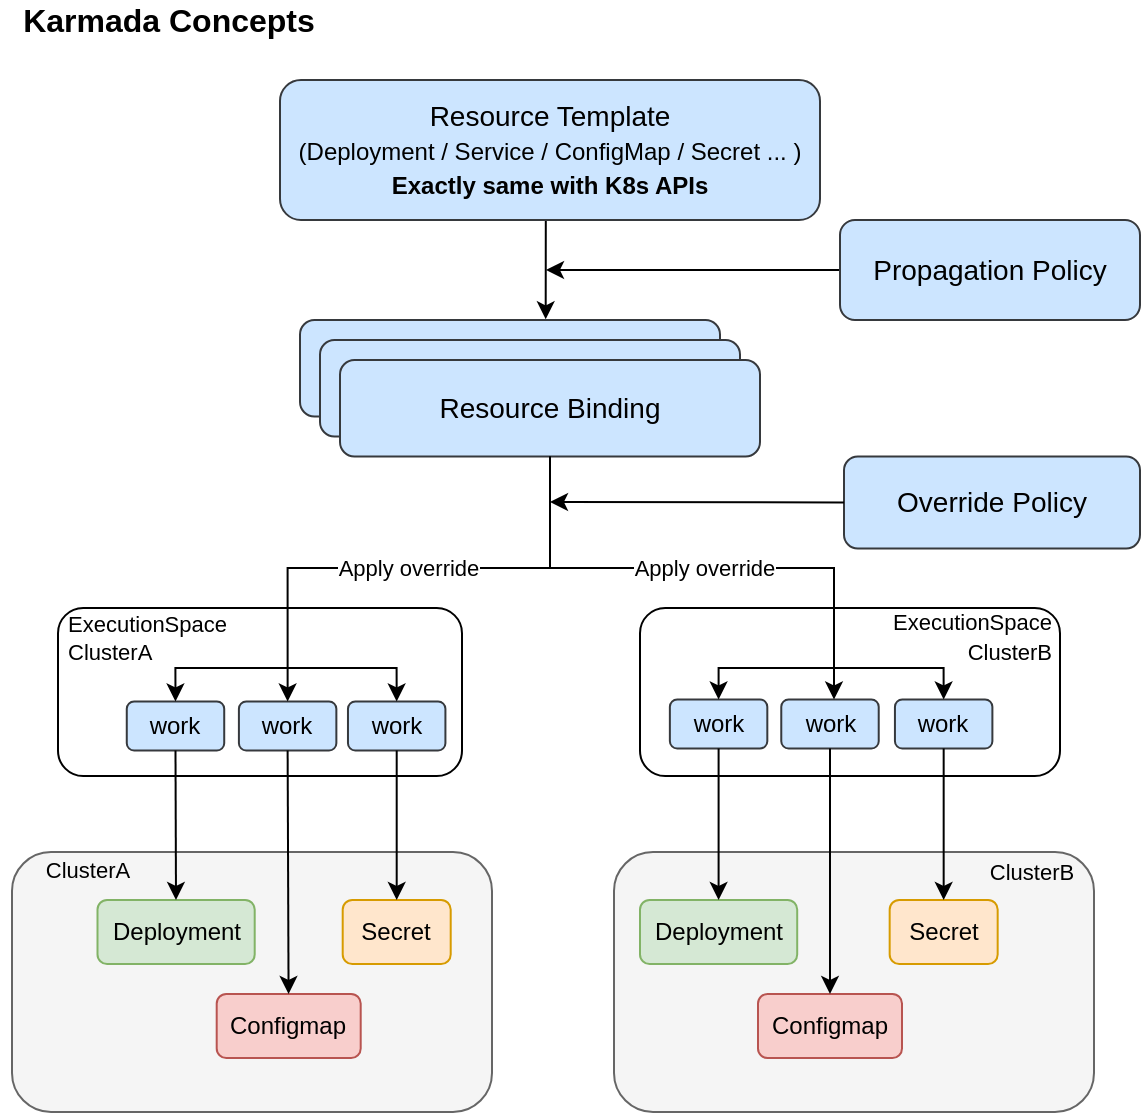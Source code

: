 <mxfile version="24.5.1" type="device" pages="2">
  <diagram id="nfTdDzQuKhqe11trQOSV" name="Page-1">
    <mxGraphModel dx="1434" dy="823" grid="1" gridSize="14" guides="1" tooltips="1" connect="1" arrows="1" fold="1" page="1" pageScale="1" pageWidth="827" pageHeight="1169" math="0" shadow="0">
      <root>
        <mxCell id="0" />
        <mxCell id="1" parent="0" />
        <mxCell id="lyJPuwdB8g_IwmMj8Tjh-1" style="edgeStyle=orthogonalEdgeStyle;rounded=0;orthogonalLoop=1;jettySize=auto;html=1;entryX=0.585;entryY=-0.007;entryDx=0;entryDy=0;fontSize=14;exitX=0.5;exitY=1;exitDx=0;exitDy=0;entryPerimeter=0;" parent="1" source="lyJPuwdB8g_IwmMj8Tjh-39" target="lyJPuwdB8g_IwmMj8Tjh-4" edge="1">
          <mxGeometry relative="1" as="geometry">
            <mxPoint x="247" y="208.13" as="sourcePoint" />
            <Array as="points">
              <mxPoint x="393" y="160" />
            </Array>
          </mxGeometry>
        </mxCell>
        <mxCell id="lyJPuwdB8g_IwmMj8Tjh-2" value="&lt;font style=&quot;font-size: 16px&quot;&gt;&lt;b&gt;Karmada Concepts&lt;/b&gt;&lt;/font&gt;" style="text;html=1;strokeColor=none;fillColor=none;align=center;verticalAlign=middle;whiteSpace=wrap;rounded=0;" parent="1" vertex="1">
          <mxGeometry x="120" y="50" width="169" height="20" as="geometry" />
        </mxCell>
        <mxCell id="lyJPuwdB8g_IwmMj8Tjh-3" value="" style="group;labelBackgroundColor=#66CC00;rounded=1;" parent="1" vertex="1" connectable="0">
          <mxGeometry x="270" y="210" width="230" height="68.25" as="geometry" />
        </mxCell>
        <mxCell id="lyJPuwdB8g_IwmMj8Tjh-4" value="Propagation Policy" style="rounded=1;whiteSpace=wrap;html=1;fillColor=#cce5ff;strokeColor=#36393d;" parent="lyJPuwdB8g_IwmMj8Tjh-3" vertex="1">
          <mxGeometry width="210" height="48.25" as="geometry" />
        </mxCell>
        <mxCell id="lyJPuwdB8g_IwmMj8Tjh-5" value="Propagation Policy" style="rounded=1;whiteSpace=wrap;html=1;fillColor=#cce5ff;strokeColor=#36393d;" parent="lyJPuwdB8g_IwmMj8Tjh-3" vertex="1">
          <mxGeometry x="10" y="10" width="210" height="48.25" as="geometry" />
        </mxCell>
        <mxCell id="lyJPuwdB8g_IwmMj8Tjh-6" value="&lt;font style=&quot;font-size: 14px&quot;&gt;Resource Binding&lt;/font&gt;" style="rounded=1;whiteSpace=wrap;html=1;fillColor=#cce5ff;strokeColor=#36393d;" parent="lyJPuwdB8g_IwmMj8Tjh-3" vertex="1">
          <mxGeometry x="20" y="20" width="210" height="48.25" as="geometry" />
        </mxCell>
        <mxCell id="lyJPuwdB8g_IwmMj8Tjh-39" value="Resource Template&lt;br&gt;&lt;font style=&quot;font-size: 12px&quot;&gt;(Deployment / Service / ConfigMap / Secret ... )&lt;br&gt;&lt;b&gt;Exactly same with K8s APIs&lt;/b&gt;&lt;br&gt;&lt;/font&gt;" style="rounded=1;whiteSpace=wrap;html=1;fillColor=#cce5ff;strokeColor=#36393d;fontSize=14;" parent="1" vertex="1">
          <mxGeometry x="260" y="90" width="270" height="70" as="geometry" />
        </mxCell>
        <mxCell id="lyJPuwdB8g_IwmMj8Tjh-42" value="&lt;font style=&quot;font-size: 14px&quot;&gt;Override Policy&lt;/font&gt;" style="rounded=1;whiteSpace=wrap;html=1;fillColor=#cce5ff;strokeColor=#36393d;" parent="1" vertex="1">
          <mxGeometry x="542" y="278.25" width="148" height="46" as="geometry" />
        </mxCell>
        <mxCell id="lyJPuwdB8g_IwmMj8Tjh-43" value="" style="endArrow=none;html=1;entryX=0;entryY=0.5;entryDx=0;entryDy=0;startArrow=classic;startFill=1;" parent="1" target="lyJPuwdB8g_IwmMj8Tjh-42" edge="1">
          <mxGeometry width="50" height="50" relative="1" as="geometry">
            <mxPoint x="395" y="301" as="sourcePoint" />
            <mxPoint x="527" y="302.25" as="targetPoint" />
          </mxGeometry>
        </mxCell>
        <mxCell id="lyJPuwdB8g_IwmMj8Tjh-44" value="" style="endArrow=none;html=1;entryX=0;entryY=0.5;entryDx=0;entryDy=0;startArrow=classic;startFill=1;" parent="1" target="lyJPuwdB8g_IwmMj8Tjh-45" edge="1">
          <mxGeometry width="50" height="50" relative="1" as="geometry">
            <mxPoint x="393" y="185.0" as="sourcePoint" />
            <mxPoint x="535" y="185" as="targetPoint" />
          </mxGeometry>
        </mxCell>
        <mxCell id="lyJPuwdB8g_IwmMj8Tjh-45" value="Propagation Policy" style="rounded=1;whiteSpace=wrap;html=1;fillColor=#cce5ff;strokeColor=#36393d;fontSize=14;" parent="1" vertex="1">
          <mxGeometry x="540" y="160" width="150" height="50" as="geometry" />
        </mxCell>
        <mxCell id="En_39gy8eqksoKSCtPnO-2" value="" style="group" parent="1" vertex="1" connectable="0">
          <mxGeometry x="427" y="476" width="240" height="130" as="geometry" />
        </mxCell>
        <mxCell id="lyJPuwdB8g_IwmMj8Tjh-25" value="" style="rounded=1;whiteSpace=wrap;html=1;fillColor=#f5f5f5;strokeColor=#666666;fontColor=#333333;verticalAlign=bottom;" parent="En_39gy8eqksoKSCtPnO-2" vertex="1">
          <mxGeometry width="240" height="130" as="geometry" />
        </mxCell>
        <mxCell id="lyJPuwdB8g_IwmMj8Tjh-26" value="&lt;span style=&quot;font-size: 11px;&quot;&gt;&lt;font style=&quot;font-size: 11px;&quot;&gt;ClusterB&lt;/font&gt;&lt;/span&gt;" style="text;html=1;strokeColor=none;fillColor=none;align=center;verticalAlign=middle;whiteSpace=wrap;rounded=0;fontStyle=0;fontSize=11;container=0;" parent="En_39gy8eqksoKSCtPnO-2" vertex="1">
          <mxGeometry x="181" width="56" height="20" as="geometry" />
        </mxCell>
        <mxCell id="lyJPuwdB8g_IwmMj8Tjh-27" value="Deployment" style="rounded=1;whiteSpace=wrap;html=1;fillColor=#d5e8d4;strokeColor=#82b366;" parent="En_39gy8eqksoKSCtPnO-2" vertex="1">
          <mxGeometry x="13.0" y="24" width="78.6" height="32" as="geometry" />
        </mxCell>
        <mxCell id="lyJPuwdB8g_IwmMj8Tjh-28" value="Secret" style="rounded=1;whiteSpace=wrap;html=1;fillColor=#ffe6cc;strokeColor=#d79b00;" parent="En_39gy8eqksoKSCtPnO-2" vertex="1">
          <mxGeometry x="137.836" y="24" width="54" height="32" as="geometry" />
        </mxCell>
        <mxCell id="lyJPuwdB8g_IwmMj8Tjh-29" value="Configmap" style="rounded=1;whiteSpace=wrap;html=1;fillColor=#f8cecc;strokeColor=#b85450;" parent="En_39gy8eqksoKSCtPnO-2" vertex="1">
          <mxGeometry x="72" y="71" width="72" height="32" as="geometry" />
        </mxCell>
        <mxCell id="En_39gy8eqksoKSCtPnO-3" value="" style="group;rounded=1;" parent="1" vertex="1" connectable="0">
          <mxGeometry x="126" y="475" width="240" height="131" as="geometry" />
        </mxCell>
        <mxCell id="lyJPuwdB8g_IwmMj8Tjh-8" value="" style="rounded=1;whiteSpace=wrap;html=1;fillColor=#f5f5f5;strokeColor=#666666;fontColor=#333333;verticalAlign=bottom;fontStyle=1" parent="En_39gy8eqksoKSCtPnO-3" vertex="1">
          <mxGeometry y="1" width="240" height="130" as="geometry" />
        </mxCell>
        <mxCell id="lyJPuwdB8g_IwmMj8Tjh-9" value="&lt;span style=&quot;font-size: 11px;&quot;&gt;&lt;font style=&quot;font-size: 11px;&quot;&gt;ClusterA&lt;/font&gt;&lt;/span&gt;" style="text;html=1;strokeColor=none;fillColor=none;align=center;verticalAlign=middle;whiteSpace=wrap;rounded=0;fontStyle=0;fontSize=11;" parent="En_39gy8eqksoKSCtPnO-3" vertex="1">
          <mxGeometry x="10.0" width="56" height="20" as="geometry" />
        </mxCell>
        <mxCell id="lyJPuwdB8g_IwmMj8Tjh-10" value="Deployment" style="rounded=1;whiteSpace=wrap;html=1;fillColor=#d5e8d4;strokeColor=#82b366;" parent="En_39gy8eqksoKSCtPnO-3" vertex="1">
          <mxGeometry x="42.75" y="25" width="78.6" height="32" as="geometry" />
        </mxCell>
        <mxCell id="lyJPuwdB8g_IwmMj8Tjh-11" value="Secret" style="rounded=1;whiteSpace=wrap;html=1;fillColor=#ffe6cc;strokeColor=#d79b00;" parent="En_39gy8eqksoKSCtPnO-3" vertex="1">
          <mxGeometry x="165.35" y="25" width="54" height="32" as="geometry" />
        </mxCell>
        <mxCell id="lyJPuwdB8g_IwmMj8Tjh-12" value="Configmap" style="rounded=1;whiteSpace=wrap;html=1;fillColor=#f8cecc;strokeColor=#b85450;" parent="En_39gy8eqksoKSCtPnO-3" vertex="1">
          <mxGeometry x="102.35" y="72" width="72" height="32" as="geometry" />
        </mxCell>
        <mxCell id="En_39gy8eqksoKSCtPnO-4" value="" style="group;rounded=1;" parent="1" vertex="1" connectable="0">
          <mxGeometry x="149" y="354" width="202" height="84" as="geometry" />
        </mxCell>
        <mxCell id="lyJPuwdB8g_IwmMj8Tjh-13" value="&lt;br&gt;" style="rounded=1;whiteSpace=wrap;html=1;" parent="En_39gy8eqksoKSCtPnO-4" vertex="1">
          <mxGeometry width="202" height="84" as="geometry" />
        </mxCell>
        <mxCell id="lyJPuwdB8g_IwmMj8Tjh-15" value="ExecutionSpace&lt;br style=&quot;font-size: 11px;&quot;&gt;ClusterA" style="text;html=1;strokeColor=none;fillColor=none;align=left;verticalAlign=middle;whiteSpace=wrap;rounded=0;fontSize=11;" parent="En_39gy8eqksoKSCtPnO-4" vertex="1">
          <mxGeometry x="3.35" width="90" height="30" as="geometry" />
        </mxCell>
        <mxCell id="lyJPuwdB8g_IwmMj8Tjh-16" value="work" style="rounded=1;whiteSpace=wrap;html=1;fillColor=#cce5ff;strokeColor=#36393d;" parent="En_39gy8eqksoKSCtPnO-4" vertex="1">
          <mxGeometry x="34.383" y="46.75" width="48.727" height="24.5" as="geometry" />
        </mxCell>
        <mxCell id="lyJPuwdB8g_IwmMj8Tjh-17" value="work" style="rounded=1;whiteSpace=wrap;html=1;fillColor=#cce5ff;strokeColor=#36393d;" parent="En_39gy8eqksoKSCtPnO-4" vertex="1">
          <mxGeometry x="90.454" y="46.75" width="48.727" height="24.5" as="geometry" />
        </mxCell>
        <mxCell id="lyJPuwdB8g_IwmMj8Tjh-18" value="work" style="rounded=1;whiteSpace=wrap;html=1;fillColor=#cce5ff;strokeColor=#36393d;" parent="En_39gy8eqksoKSCtPnO-4" vertex="1">
          <mxGeometry x="144.986" y="46.75" width="48.727" height="24.5" as="geometry" />
        </mxCell>
        <mxCell id="lyJPuwdB8g_IwmMj8Tjh-14" style="edgeStyle=orthogonalEdgeStyle;rounded=0;orthogonalLoop=1;jettySize=auto;html=1;entryX=0.5;entryY=0;entryDx=0;entryDy=0;fontSize=11;exitX=0.5;exitY=0;exitDx=0;exitDy=0;startArrow=classic;startFill=1;" parent="En_39gy8eqksoKSCtPnO-4" source="lyJPuwdB8g_IwmMj8Tjh-16" target="lyJPuwdB8g_IwmMj8Tjh-18" edge="1">
          <mxGeometry x="-23" as="geometry">
            <mxPoint x="116" y="27" as="sourcePoint" />
            <Array as="points">
              <mxPoint x="59" y="30" />
              <mxPoint x="170" y="30" />
            </Array>
          </mxGeometry>
        </mxCell>
        <mxCell id="lyJPuwdB8g_IwmMj8Tjh-22" value="" style="endArrow=classic;html=1;fontSize=11;exitX=0.5;exitY=1;exitDx=0;exitDy=0;entryX=0.5;entryY=0;entryDx=0;entryDy=0;edgeStyle=orthogonalEdgeStyle;rounded=0;" parent="1" source="lyJPuwdB8g_IwmMj8Tjh-6" target="lyJPuwdB8g_IwmMj8Tjh-17" edge="1">
          <mxGeometry relative="1" as="geometry">
            <mxPoint x="360" y="324" as="sourcePoint" />
            <mxPoint x="460" y="324" as="targetPoint" />
            <Array as="points">
              <mxPoint x="395" y="334" />
              <mxPoint x="264" y="334" />
            </Array>
          </mxGeometry>
        </mxCell>
        <mxCell id="lyJPuwdB8g_IwmMj8Tjh-23" value="Apply override" style="edgeLabel;resizable=0;html=1;align=center;verticalAlign=middle;" parent="lyJPuwdB8g_IwmMj8Tjh-22" connectable="0" vertex="1">
          <mxGeometry relative="1" as="geometry" />
        </mxCell>
        <mxCell id="En_39gy8eqksoKSCtPnO-5" value="" style="group" parent="1" vertex="1" connectable="0">
          <mxGeometry x="440" y="354" width="210" height="84" as="geometry" />
        </mxCell>
        <mxCell id="lyJPuwdB8g_IwmMj8Tjh-30" value="&lt;br&gt;" style="rounded=1;whiteSpace=wrap;html=1;container=0;" parent="En_39gy8eqksoKSCtPnO-5" vertex="1">
          <mxGeometry width="210" height="84" as="geometry" />
        </mxCell>
        <mxCell id="lyJPuwdB8g_IwmMj8Tjh-31" value="&lt;font style=&quot;font-size: 11px&quot;&gt;ExecutionSpace&lt;br style=&quot;font-size: 11px&quot;&gt;ClusterB&lt;/font&gt;" style="text;html=1;strokeColor=none;fillColor=none;align=right;verticalAlign=middle;whiteSpace=wrap;rounded=0;container=0;" parent="En_39gy8eqksoKSCtPnO-5" vertex="1">
          <mxGeometry x="51.28" y="1" width="156.72" height="25" as="geometry" />
        </mxCell>
        <mxCell id="lyJPuwdB8g_IwmMj8Tjh-32" value="work" style="rounded=1;whiteSpace=wrap;html=1;fillColor=#cce5ff;strokeColor=#36393d;container=0;verticalAlign=middle;" parent="En_39gy8eqksoKSCtPnO-5" vertex="1">
          <mxGeometry x="14.936" y="45.75" width="48.727" height="24.5" as="geometry" />
        </mxCell>
        <mxCell id="lyJPuwdB8g_IwmMj8Tjh-33" value="work" style="rounded=1;whiteSpace=wrap;html=1;fillColor=#cce5ff;strokeColor=#36393d;container=0;verticalAlign=middle;" parent="En_39gy8eqksoKSCtPnO-5" vertex="1">
          <mxGeometry x="70.636" y="45.75" width="48.727" height="24.5" as="geometry" />
        </mxCell>
        <mxCell id="lyJPuwdB8g_IwmMj8Tjh-34" value="work" style="rounded=1;whiteSpace=wrap;html=1;fillColor=#cce5ff;strokeColor=#36393d;container=0;verticalAlign=middle;" parent="En_39gy8eqksoKSCtPnO-5" vertex="1">
          <mxGeometry x="127.472" y="45.75" width="48.727" height="24.5" as="geometry" />
        </mxCell>
        <mxCell id="lyJPuwdB8g_IwmMj8Tjh-35" value="" style="endArrow=classic;startArrow=classic;html=1;fontSize=11;entryX=0.5;entryY=0;entryDx=0;entryDy=0;exitX=0.5;exitY=0;exitDx=0;exitDy=0;edgeStyle=orthogonalEdgeStyle;rounded=0;" parent="En_39gy8eqksoKSCtPnO-5" source="lyJPuwdB8g_IwmMj8Tjh-32" target="lyJPuwdB8g_IwmMj8Tjh-34" edge="1">
          <mxGeometry x="-10" width="50" height="50" as="geometry">
            <mxPoint x="-190" y="-40" as="sourcePoint" />
            <mxPoint x="-140" y="-90" as="targetPoint" />
            <Array as="points">
              <mxPoint x="39" y="30" />
              <mxPoint x="152" y="30" />
            </Array>
          </mxGeometry>
        </mxCell>
        <mxCell id="lyJPuwdB8g_IwmMj8Tjh-40" value="" style="endArrow=classic;html=1;fontSize=11;edgeStyle=orthogonalEdgeStyle;rounded=0;exitX=0.5;exitY=1;exitDx=0;exitDy=0;" parent="1" source="lyJPuwdB8g_IwmMj8Tjh-6" target="lyJPuwdB8g_IwmMj8Tjh-33" edge="1">
          <mxGeometry relative="1" as="geometry">
            <mxPoint x="400" y="314" as="sourcePoint" />
            <mxPoint x="257.818" y="410.75" as="targetPoint" />
            <Array as="points">
              <mxPoint x="395" y="334" />
              <mxPoint x="537" y="334" />
            </Array>
          </mxGeometry>
        </mxCell>
        <mxCell id="lyJPuwdB8g_IwmMj8Tjh-41" value="Apply override" style="edgeLabel;resizable=0;html=1;align=center;verticalAlign=middle;" parent="lyJPuwdB8g_IwmMj8Tjh-40" connectable="0" vertex="1">
          <mxGeometry relative="1" as="geometry" />
        </mxCell>
        <mxCell id="lyJPuwdB8g_IwmMj8Tjh-36" value="" style="endArrow=classic;html=1;exitX=0.5;exitY=1;exitDx=0;exitDy=0;" parent="1" source="lyJPuwdB8g_IwmMj8Tjh-33" target="lyJPuwdB8g_IwmMj8Tjh-29" edge="1">
          <mxGeometry x="919.455" y="898" width="50" height="50" as="geometry">
            <mxPoint x="446" y="459" as="sourcePoint" />
            <mxPoint x="496" y="409" as="targetPoint" />
          </mxGeometry>
        </mxCell>
        <mxCell id="lyJPuwdB8g_IwmMj8Tjh-37" value="" style="endArrow=classic;html=1;exitX=0.5;exitY=1;exitDx=0;exitDy=0;entryX=0.5;entryY=0;entryDx=0;entryDy=0;" parent="1" source="lyJPuwdB8g_IwmMj8Tjh-34" target="lyJPuwdB8g_IwmMj8Tjh-28" edge="1">
          <mxGeometry x="919.455" y="898" width="50" height="50" as="geometry">
            <mxPoint x="446" y="459" as="sourcePoint" />
            <mxPoint x="496" y="409" as="targetPoint" />
          </mxGeometry>
        </mxCell>
        <mxCell id="lyJPuwdB8g_IwmMj8Tjh-38" value="" style="endArrow=classic;html=1;entryX=0.5;entryY=0;entryDx=0;entryDy=0;exitX=0.5;exitY=1;exitDx=0;exitDy=0;" parent="1" source="lyJPuwdB8g_IwmMj8Tjh-32" target="lyJPuwdB8g_IwmMj8Tjh-27" edge="1">
          <mxGeometry x="919.455" y="898" width="50" height="50" as="geometry">
            <mxPoint x="479" y="462" as="sourcePoint" />
            <mxPoint x="486" y="476" as="targetPoint" />
          </mxGeometry>
        </mxCell>
        <mxCell id="lyJPuwdB8g_IwmMj8Tjh-19" value="" style="endArrow=classic;html=1;exitX=0.5;exitY=1;exitDx=0;exitDy=0;" parent="1" source="lyJPuwdB8g_IwmMj8Tjh-18" target="lyJPuwdB8g_IwmMj8Tjh-11" edge="1">
          <mxGeometry x="126" y="354" width="50" height="50" as="geometry">
            <mxPoint x="363.35" y="460" as="sourcePoint" />
            <mxPoint x="413.35" y="410" as="targetPoint" />
          </mxGeometry>
        </mxCell>
        <mxCell id="lyJPuwdB8g_IwmMj8Tjh-20" value="" style="endArrow=classic;html=1;exitX=0.5;exitY=1;exitDx=0;exitDy=0;" parent="1" source="lyJPuwdB8g_IwmMj8Tjh-17" target="lyJPuwdB8g_IwmMj8Tjh-12" edge="1">
          <mxGeometry x="126" y="354" width="50" height="50" as="geometry">
            <mxPoint x="363.35" y="460" as="sourcePoint" />
            <mxPoint x="413.35" y="410" as="targetPoint" />
          </mxGeometry>
        </mxCell>
        <mxCell id="lyJPuwdB8g_IwmMj8Tjh-21" value="" style="endArrow=classic;html=1;exitX=0.5;exitY=1;exitDx=0;exitDy=0;" parent="1" source="lyJPuwdB8g_IwmMj8Tjh-16" target="lyJPuwdB8g_IwmMj8Tjh-10" edge="1">
          <mxGeometry x="126" y="354" width="50" height="50" as="geometry">
            <mxPoint x="195.35" y="488" as="sourcePoint" />
            <mxPoint x="245.35" y="438" as="targetPoint" />
          </mxGeometry>
        </mxCell>
      </root>
    </mxGraphModel>
  </diagram>
  <diagram id="PsyAT6FhDDzftVkndLw7" name="Page-2">
    <mxGraphModel dx="1422" dy="846" grid="1" gridSize="10" guides="1" tooltips="1" connect="1" arrows="1" fold="1" page="1" pageScale="1" pageWidth="827" pageHeight="1169" math="0" shadow="0">
      <root>
        <mxCell id="vmW0C5vPYrDvOBtsV9mp-0" />
        <mxCell id="vmW0C5vPYrDvOBtsV9mp-1" parent="vmW0C5vPYrDvOBtsV9mp-0" />
        <mxCell id="2PO26OI7csFT68rK5z-M-0" style="edgeStyle=orthogonalEdgeStyle;rounded=0;orthogonalLoop=1;jettySize=auto;html=1;entryX=0.5;entryY=0;entryDx=0;entryDy=0;fontSize=14;" parent="vmW0C5vPYrDvOBtsV9mp-1" source="2PO26OI7csFT68rK5z-M-1" target="2PO26OI7csFT68rK5z-M-5" edge="1">
          <mxGeometry relative="1" as="geometry">
            <Array as="points">
              <mxPoint x="545" y="224" />
              <mxPoint x="375" y="224" />
            </Array>
          </mxGeometry>
        </mxCell>
        <mxCell id="2PO26OI7csFT68rK5z-M-1" value="Propagation Policy" style="rounded=0;whiteSpace=wrap;html=1;fillColor=#cce5ff;strokeColor=#36393d;fontSize=14;" parent="vmW0C5vPYrDvOBtsV9mp-1" vertex="1">
          <mxGeometry x="440" y="134" width="210" height="70" as="geometry" />
        </mxCell>
        <mxCell id="2PO26OI7csFT68rK5z-M-2" style="edgeStyle=orthogonalEdgeStyle;rounded=0;orthogonalLoop=1;jettySize=auto;html=1;entryX=0.5;entryY=0;entryDx=0;entryDy=0;fontSize=14;" parent="vmW0C5vPYrDvOBtsV9mp-1" target="2PO26OI7csFT68rK5z-M-5" edge="1">
          <mxGeometry relative="1" as="geometry">
            <mxPoint x="247" y="208.13" as="sourcePoint" />
            <Array as="points">
              <mxPoint x="247" y="224" />
              <mxPoint x="375" y="224" />
            </Array>
          </mxGeometry>
        </mxCell>
        <mxCell id="2PO26OI7csFT68rK5z-M-3" value="&lt;font style=&quot;font-size: 16px&quot;&gt;&lt;b&gt;Karmada Resources&lt;/b&gt;&lt;/font&gt;" style="text;html=1;strokeColor=none;fillColor=none;align=center;verticalAlign=middle;whiteSpace=wrap;rounded=0;" parent="vmW0C5vPYrDvOBtsV9mp-1" vertex="1">
          <mxGeometry x="110" y="84" width="169" height="20" as="geometry" />
        </mxCell>
        <mxCell id="2PO26OI7csFT68rK5z-M-4" value="" style="group;labelBackgroundColor=#66CC00;" parent="vmW0C5vPYrDvOBtsV9mp-1" vertex="1" connectable="0">
          <mxGeometry x="270" y="244" width="230" height="68.25" as="geometry" />
        </mxCell>
        <mxCell id="2PO26OI7csFT68rK5z-M-5" value="Propagation Policy" style="rounded=0;whiteSpace=wrap;html=1;fillColor=#cce5ff;strokeColor=#36393d;" parent="2PO26OI7csFT68rK5z-M-4" vertex="1">
          <mxGeometry width="210" height="48.25" as="geometry" />
        </mxCell>
        <mxCell id="2PO26OI7csFT68rK5z-M-6" value="Propagation Policy" style="rounded=0;whiteSpace=wrap;html=1;fillColor=#cce5ff;strokeColor=#36393d;" parent="2PO26OI7csFT68rK5z-M-4" vertex="1">
          <mxGeometry x="10" y="10" width="210" height="48.25" as="geometry" />
        </mxCell>
        <mxCell id="2PO26OI7csFT68rK5z-M-7" value="Propagation Binding" style="rounded=0;whiteSpace=wrap;html=1;fillColor=#cce5ff;strokeColor=#36393d;" parent="2PO26OI7csFT68rK5z-M-4" vertex="1">
          <mxGeometry x="20" y="20" width="210" height="48.25" as="geometry" />
        </mxCell>
        <mxCell id="2PO26OI7csFT68rK5z-M-8" value="" style="group;rounded=0;align=right;verticalAlign=middle;" parent="vmW0C5vPYrDvOBtsV9mp-1" vertex="1" connectable="0">
          <mxGeometry x="110" y="354" width="240" height="259" as="geometry" />
        </mxCell>
        <mxCell id="2PO26OI7csFT68rK5z-M-9" value="" style="rounded=0;whiteSpace=wrap;html=1;fillColor=#f5f5f5;strokeColor=#666666;fontColor=#333333;verticalAlign=bottom;fontStyle=1" parent="2PO26OI7csFT68rK5z-M-8" vertex="1">
          <mxGeometry y="130" width="240" height="129" as="geometry" />
        </mxCell>
        <mxCell id="2PO26OI7csFT68rK5z-M-10" value="&lt;span style=&quot;font-size: 11px;&quot;&gt;&lt;font style=&quot;font-size: 11px;&quot;&gt;ClusterA&lt;/font&gt;&lt;/span&gt;" style="text;html=1;strokeColor=none;fillColor=none;align=center;verticalAlign=middle;whiteSpace=wrap;rounded=0;fontStyle=0;fontSize=11;" parent="2PO26OI7csFT68rK5z-M-8" vertex="1">
          <mxGeometry x="10.0" y="129" width="56" height="20" as="geometry" />
        </mxCell>
        <mxCell id="2PO26OI7csFT68rK5z-M-11" value="Deployment" style="rounded=0;whiteSpace=wrap;html=1;fillColor=#d5e8d4;strokeColor=#82b366;" parent="2PO26OI7csFT68rK5z-M-8" vertex="1">
          <mxGeometry x="42.75" y="154" width="78.6" height="32" as="geometry" />
        </mxCell>
        <mxCell id="2PO26OI7csFT68rK5z-M-12" value="Secret" style="rounded=0;whiteSpace=wrap;html=1;fillColor=#ffe6cc;strokeColor=#d79b00;" parent="2PO26OI7csFT68rK5z-M-8" vertex="1">
          <mxGeometry x="165.35" y="154" width="54" height="32" as="geometry" />
        </mxCell>
        <mxCell id="2PO26OI7csFT68rK5z-M-13" value="Configmap" style="rounded=0;whiteSpace=wrap;html=1;fillColor=#f8cecc;strokeColor=#b85450;" parent="2PO26OI7csFT68rK5z-M-8" vertex="1">
          <mxGeometry x="102.35" y="196" width="72" height="32" as="geometry" />
        </mxCell>
        <mxCell id="2PO26OI7csFT68rK5z-M-14" value="&lt;br&gt;" style="rounded=0;whiteSpace=wrap;html=1;" parent="2PO26OI7csFT68rK5z-M-8" vertex="1">
          <mxGeometry x="23" width="202" height="98" as="geometry" />
        </mxCell>
        <mxCell id="2PO26OI7csFT68rK5z-M-15" style="edgeStyle=orthogonalEdgeStyle;rounded=0;orthogonalLoop=1;jettySize=auto;html=1;entryX=0.5;entryY=0;entryDx=0;entryDy=0;fontSize=11;exitX=0.5;exitY=0;exitDx=0;exitDy=0;startArrow=classic;startFill=1;" parent="2PO26OI7csFT68rK5z-M-8" source="2PO26OI7csFT68rK5z-M-17" target="2PO26OI7csFT68rK5z-M-19" edge="1">
          <mxGeometry relative="1" as="geometry">
            <mxPoint x="139" y="27" as="sourcePoint" />
            <Array as="points">
              <mxPoint x="82" y="30" />
              <mxPoint x="193" y="30" />
            </Array>
          </mxGeometry>
        </mxCell>
        <mxCell id="2PO26OI7csFT68rK5z-M-16" value="ExecutionSpace&lt;br style=&quot;font-size: 11px;&quot;&gt;ClusterA" style="text;html=1;strokeColor=none;fillColor=none;align=left;verticalAlign=middle;whiteSpace=wrap;rounded=0;fontSize=11;" parent="2PO26OI7csFT68rK5z-M-8" vertex="1">
          <mxGeometry x="26.35" width="90" height="30" as="geometry" />
        </mxCell>
        <mxCell id="2PO26OI7csFT68rK5z-M-17" value="work" style="rounded=0;whiteSpace=wrap;html=1;fillColor=#cce5ff;strokeColor=#36393d;" parent="2PO26OI7csFT68rK5z-M-8" vertex="1">
          <mxGeometry x="57.383" y="46.75" width="48.727" height="24.5" as="geometry" />
        </mxCell>
        <mxCell id="2PO26OI7csFT68rK5z-M-18" value="work" style="rounded=0;whiteSpace=wrap;html=1;fillColor=#cce5ff;strokeColor=#36393d;" parent="2PO26OI7csFT68rK5z-M-8" vertex="1">
          <mxGeometry x="113.454" y="46.75" width="48.727" height="24.5" as="geometry" />
        </mxCell>
        <mxCell id="2PO26OI7csFT68rK5z-M-19" value="work" style="rounded=0;whiteSpace=wrap;html=1;fillColor=#cce5ff;strokeColor=#36393d;" parent="2PO26OI7csFT68rK5z-M-8" vertex="1">
          <mxGeometry x="167.986" y="46.75" width="48.727" height="24.5" as="geometry" />
        </mxCell>
        <mxCell id="2PO26OI7csFT68rK5z-M-20" value="" style="endArrow=classic;html=1;exitX=0.5;exitY=1;exitDx=0;exitDy=0;" parent="2PO26OI7csFT68rK5z-M-8" source="2PO26OI7csFT68rK5z-M-19" target="2PO26OI7csFT68rK5z-M-12" edge="1">
          <mxGeometry width="50" height="50" relative="1" as="geometry">
            <mxPoint x="237.35" y="106" as="sourcePoint" />
            <mxPoint x="287.35" y="56" as="targetPoint" />
          </mxGeometry>
        </mxCell>
        <mxCell id="2PO26OI7csFT68rK5z-M-21" value="" style="endArrow=classic;html=1;exitX=0.5;exitY=1;exitDx=0;exitDy=0;" parent="2PO26OI7csFT68rK5z-M-8" source="2PO26OI7csFT68rK5z-M-18" target="2PO26OI7csFT68rK5z-M-13" edge="1">
          <mxGeometry width="50" height="50" relative="1" as="geometry">
            <mxPoint x="237.35" y="106" as="sourcePoint" />
            <mxPoint x="287.35" y="56" as="targetPoint" />
          </mxGeometry>
        </mxCell>
        <mxCell id="2PO26OI7csFT68rK5z-M-22" value="" style="endArrow=classic;html=1;exitX=0.5;exitY=1;exitDx=0;exitDy=0;" parent="2PO26OI7csFT68rK5z-M-8" source="2PO26OI7csFT68rK5z-M-17" target="2PO26OI7csFT68rK5z-M-11" edge="1">
          <mxGeometry width="50" height="50" relative="1" as="geometry">
            <mxPoint x="69.35" y="134" as="sourcePoint" />
            <mxPoint x="119.35" y="84" as="targetPoint" />
          </mxGeometry>
        </mxCell>
        <mxCell id="2PO26OI7csFT68rK5z-M-23" value="" style="endArrow=classic;html=1;fontSize=11;exitX=0.5;exitY=1;exitDx=0;exitDy=0;entryX=0.5;entryY=0;entryDx=0;entryDy=0;edgeStyle=orthogonalEdgeStyle;rounded=0;" parent="vmW0C5vPYrDvOBtsV9mp-1" source="2PO26OI7csFT68rK5z-M-7" target="2PO26OI7csFT68rK5z-M-18" edge="1">
          <mxGeometry relative="1" as="geometry">
            <mxPoint x="360" y="324" as="sourcePoint" />
            <mxPoint x="460" y="324" as="targetPoint" />
            <Array as="points">
              <mxPoint x="395" y="334" />
              <mxPoint x="248" y="334" />
            </Array>
          </mxGeometry>
        </mxCell>
        <mxCell id="2PO26OI7csFT68rK5z-M-24" value="Apply override" style="edgeLabel;resizable=0;html=1;align=center;verticalAlign=middle;" parent="2PO26OI7csFT68rK5z-M-23" connectable="0" vertex="1">
          <mxGeometry relative="1" as="geometry" />
        </mxCell>
        <mxCell id="2PO26OI7csFT68rK5z-M-25" value="" style="group" parent="vmW0C5vPYrDvOBtsV9mp-1" vertex="1" connectable="0">
          <mxGeometry x="430" y="354" width="250" height="259" as="geometry" />
        </mxCell>
        <mxCell id="2PO26OI7csFT68rK5z-M-26" value="" style="rounded=0;whiteSpace=wrap;html=1;fillColor=#f5f5f5;strokeColor=#666666;fontColor=#333333;verticalAlign=bottom;" parent="2PO26OI7csFT68rK5z-M-25" vertex="1">
          <mxGeometry x="-10" y="129" width="250" height="130" as="geometry" />
        </mxCell>
        <mxCell id="2PO26OI7csFT68rK5z-M-27" value="&lt;span style=&quot;font-size: 11px;&quot;&gt;&lt;font style=&quot;font-size: 11px;&quot;&gt;ClusterB&lt;/font&gt;&lt;/span&gt;" style="text;html=1;strokeColor=none;fillColor=none;align=center;verticalAlign=middle;whiteSpace=wrap;rounded=0;fontStyle=0;fontSize=11;container=0;" parent="2PO26OI7csFT68rK5z-M-25" vertex="1">
          <mxGeometry x="180" y="129" width="56" height="20" as="geometry" />
        </mxCell>
        <mxCell id="2PO26OI7csFT68rK5z-M-28" value="Deployment" style="rounded=0;whiteSpace=wrap;html=1;fillColor=#d5e8d4;strokeColor=#82b366;" parent="2PO26OI7csFT68rK5z-M-25" vertex="1">
          <mxGeometry x="4.05" y="153" width="78.6" height="32" as="geometry" />
        </mxCell>
        <mxCell id="2PO26OI7csFT68rK5z-M-29" value="Secret" style="rounded=0;whiteSpace=wrap;html=1;fillColor=#ffe6cc;strokeColor=#d79b00;" parent="2PO26OI7csFT68rK5z-M-25" vertex="1">
          <mxGeometry x="134.836" y="153" width="54" height="32" as="geometry" />
        </mxCell>
        <mxCell id="2PO26OI7csFT68rK5z-M-30" value="Configmap" style="rounded=0;whiteSpace=wrap;html=1;fillColor=#f8cecc;strokeColor=#b85450;" parent="2PO26OI7csFT68rK5z-M-25" vertex="1">
          <mxGeometry x="69.0" y="200" width="72" height="32" as="geometry" />
        </mxCell>
        <mxCell id="2PO26OI7csFT68rK5z-M-31" value="&lt;br&gt;" style="rounded=0;whiteSpace=wrap;html=1;container=0;" parent="2PO26OI7csFT68rK5z-M-25" vertex="1">
          <mxGeometry x="10" width="210" height="98" as="geometry" />
        </mxCell>
        <mxCell id="2PO26OI7csFT68rK5z-M-32" value="&lt;font style=&quot;font-size: 11px&quot;&gt;ExecutionSpace&lt;br style=&quot;font-size: 11px&quot;&gt;ClusterB&lt;/font&gt;" style="text;html=1;strokeColor=none;fillColor=none;align=right;verticalAlign=middle;whiteSpace=wrap;rounded=0;container=0;" parent="2PO26OI7csFT68rK5z-M-25" vertex="1">
          <mxGeometry x="63.28" y="1" width="156.72" height="25" as="geometry" />
        </mxCell>
        <mxCell id="2PO26OI7csFT68rK5z-M-33" value="work" style="rounded=0;whiteSpace=wrap;html=1;fillColor=#cce5ff;strokeColor=#36393d;container=0;verticalAlign=middle;" parent="2PO26OI7csFT68rK5z-M-25" vertex="1">
          <mxGeometry x="26.583" y="45.75" width="48.727" height="24.5" as="geometry" />
        </mxCell>
        <mxCell id="2PO26OI7csFT68rK5z-M-34" value="work" style="rounded=0;whiteSpace=wrap;html=1;fillColor=#cce5ff;strokeColor=#36393d;container=0;verticalAlign=middle;" parent="2PO26OI7csFT68rK5z-M-25" vertex="1">
          <mxGeometry x="80.636" y="45.75" width="48.727" height="24.5" as="geometry" />
        </mxCell>
        <mxCell id="2PO26OI7csFT68rK5z-M-35" value="work" style="rounded=0;whiteSpace=wrap;html=1;fillColor=#cce5ff;strokeColor=#36393d;container=0;verticalAlign=middle;" parent="2PO26OI7csFT68rK5z-M-25" vertex="1">
          <mxGeometry x="137.472" y="45.75" width="48.727" height="24.5" as="geometry" />
        </mxCell>
        <mxCell id="2PO26OI7csFT68rK5z-M-36" value="" style="endArrow=classic;startArrow=classic;html=1;fontSize=11;entryX=0.5;entryY=0;entryDx=0;entryDy=0;exitX=0.5;exitY=0;exitDx=0;exitDy=0;edgeStyle=orthogonalEdgeStyle;rounded=0;" parent="2PO26OI7csFT68rK5z-M-25" source="2PO26OI7csFT68rK5z-M-33" target="2PO26OI7csFT68rK5z-M-35" edge="1">
          <mxGeometry width="50" height="50" relative="1" as="geometry">
            <mxPoint x="-180" y="-40" as="sourcePoint" />
            <mxPoint x="-130" y="-90" as="targetPoint" />
            <Array as="points">
              <mxPoint x="51" y="30" />
              <mxPoint x="162" y="30" />
            </Array>
          </mxGeometry>
        </mxCell>
        <mxCell id="2PO26OI7csFT68rK5z-M-37" value="" style="endArrow=classic;html=1;exitX=0.5;exitY=1;exitDx=0;exitDy=0;" parent="2PO26OI7csFT68rK5z-M-25" source="2PO26OI7csFT68rK5z-M-34" target="2PO26OI7csFT68rK5z-M-30" edge="1">
          <mxGeometry x="489.455" y="544" width="50" height="50" as="geometry">
            <mxPoint x="16" y="105" as="sourcePoint" />
            <mxPoint x="66" y="55" as="targetPoint" />
          </mxGeometry>
        </mxCell>
        <mxCell id="2PO26OI7csFT68rK5z-M-38" value="" style="endArrow=classic;html=1;exitX=0.5;exitY=1;exitDx=0;exitDy=0;entryX=0.5;entryY=0;entryDx=0;entryDy=0;" parent="2PO26OI7csFT68rK5z-M-25" source="2PO26OI7csFT68rK5z-M-35" target="2PO26OI7csFT68rK5z-M-29" edge="1">
          <mxGeometry x="489.455" y="544" width="50" height="50" as="geometry">
            <mxPoint x="16" y="105" as="sourcePoint" />
            <mxPoint x="66" y="55" as="targetPoint" />
          </mxGeometry>
        </mxCell>
        <mxCell id="2PO26OI7csFT68rK5z-M-39" value="" style="endArrow=classic;html=1;" parent="2PO26OI7csFT68rK5z-M-25" edge="1">
          <mxGeometry x="489.455" y="544" width="50" height="50" as="geometry">
            <mxPoint x="51" y="70" as="sourcePoint" />
            <mxPoint x="51" y="153" as="targetPoint" />
          </mxGeometry>
        </mxCell>
        <mxCell id="2PO26OI7csFT68rK5z-M-40" value="Resource Template&lt;br&gt;&lt;font style=&quot;font-size: 12px&quot;&gt;(Deployment / Service / Comfigmap / Secret ... )&lt;br&gt;&lt;b&gt;Exactly same with K8s APIs&lt;/b&gt;&lt;br&gt;&lt;/font&gt;" style="rounded=0;whiteSpace=wrap;html=1;fillColor=#cce5ff;strokeColor=#36393d;fontSize=14;" parent="vmW0C5vPYrDvOBtsV9mp-1" vertex="1">
          <mxGeometry x="120" y="134" width="270" height="70" as="geometry" />
        </mxCell>
        <mxCell id="2PO26OI7csFT68rK5z-M-41" value="" style="endArrow=classic;html=1;fontSize=11;edgeStyle=orthogonalEdgeStyle;rounded=0;exitX=0.5;exitY=1;exitDx=0;exitDy=0;" parent="vmW0C5vPYrDvOBtsV9mp-1" source="2PO26OI7csFT68rK5z-M-7" target="2PO26OI7csFT68rK5z-M-34" edge="1">
          <mxGeometry relative="1" as="geometry">
            <mxPoint x="400" y="314" as="sourcePoint" />
            <mxPoint x="257.818" y="410.75" as="targetPoint" />
            <Array as="points">
              <mxPoint x="395" y="334" />
              <mxPoint x="537" y="334" />
            </Array>
          </mxGeometry>
        </mxCell>
        <mxCell id="2PO26OI7csFT68rK5z-M-42" value="Apply override" style="edgeLabel;resizable=0;html=1;align=center;verticalAlign=middle;" parent="2PO26OI7csFT68rK5z-M-41" connectable="0" vertex="1">
          <mxGeometry relative="1" as="geometry" />
        </mxCell>
        <mxCell id="2PO26OI7csFT68rK5z-M-43" value="Override Policy" style="rounded=0;whiteSpace=wrap;html=1;fillColor=#cce5ff;strokeColor=#36393d;" parent="vmW0C5vPYrDvOBtsV9mp-1" vertex="1">
          <mxGeometry x="532" y="264" width="112" height="48.25" as="geometry" />
        </mxCell>
      </root>
    </mxGraphModel>
  </diagram>
</mxfile>
